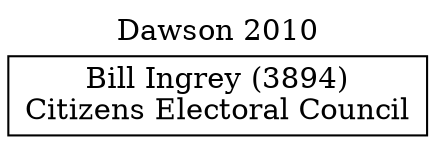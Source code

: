 // House preference flow
digraph "Bill Ingrey (3894)_Dawson_2010" {
	graph [label="Dawson 2010" labelloc=t mclimit=10]
	node [shape=box]
	"Bill Ingrey (3894)" [label="Bill Ingrey (3894)
Citizens Electoral Council"]
}
